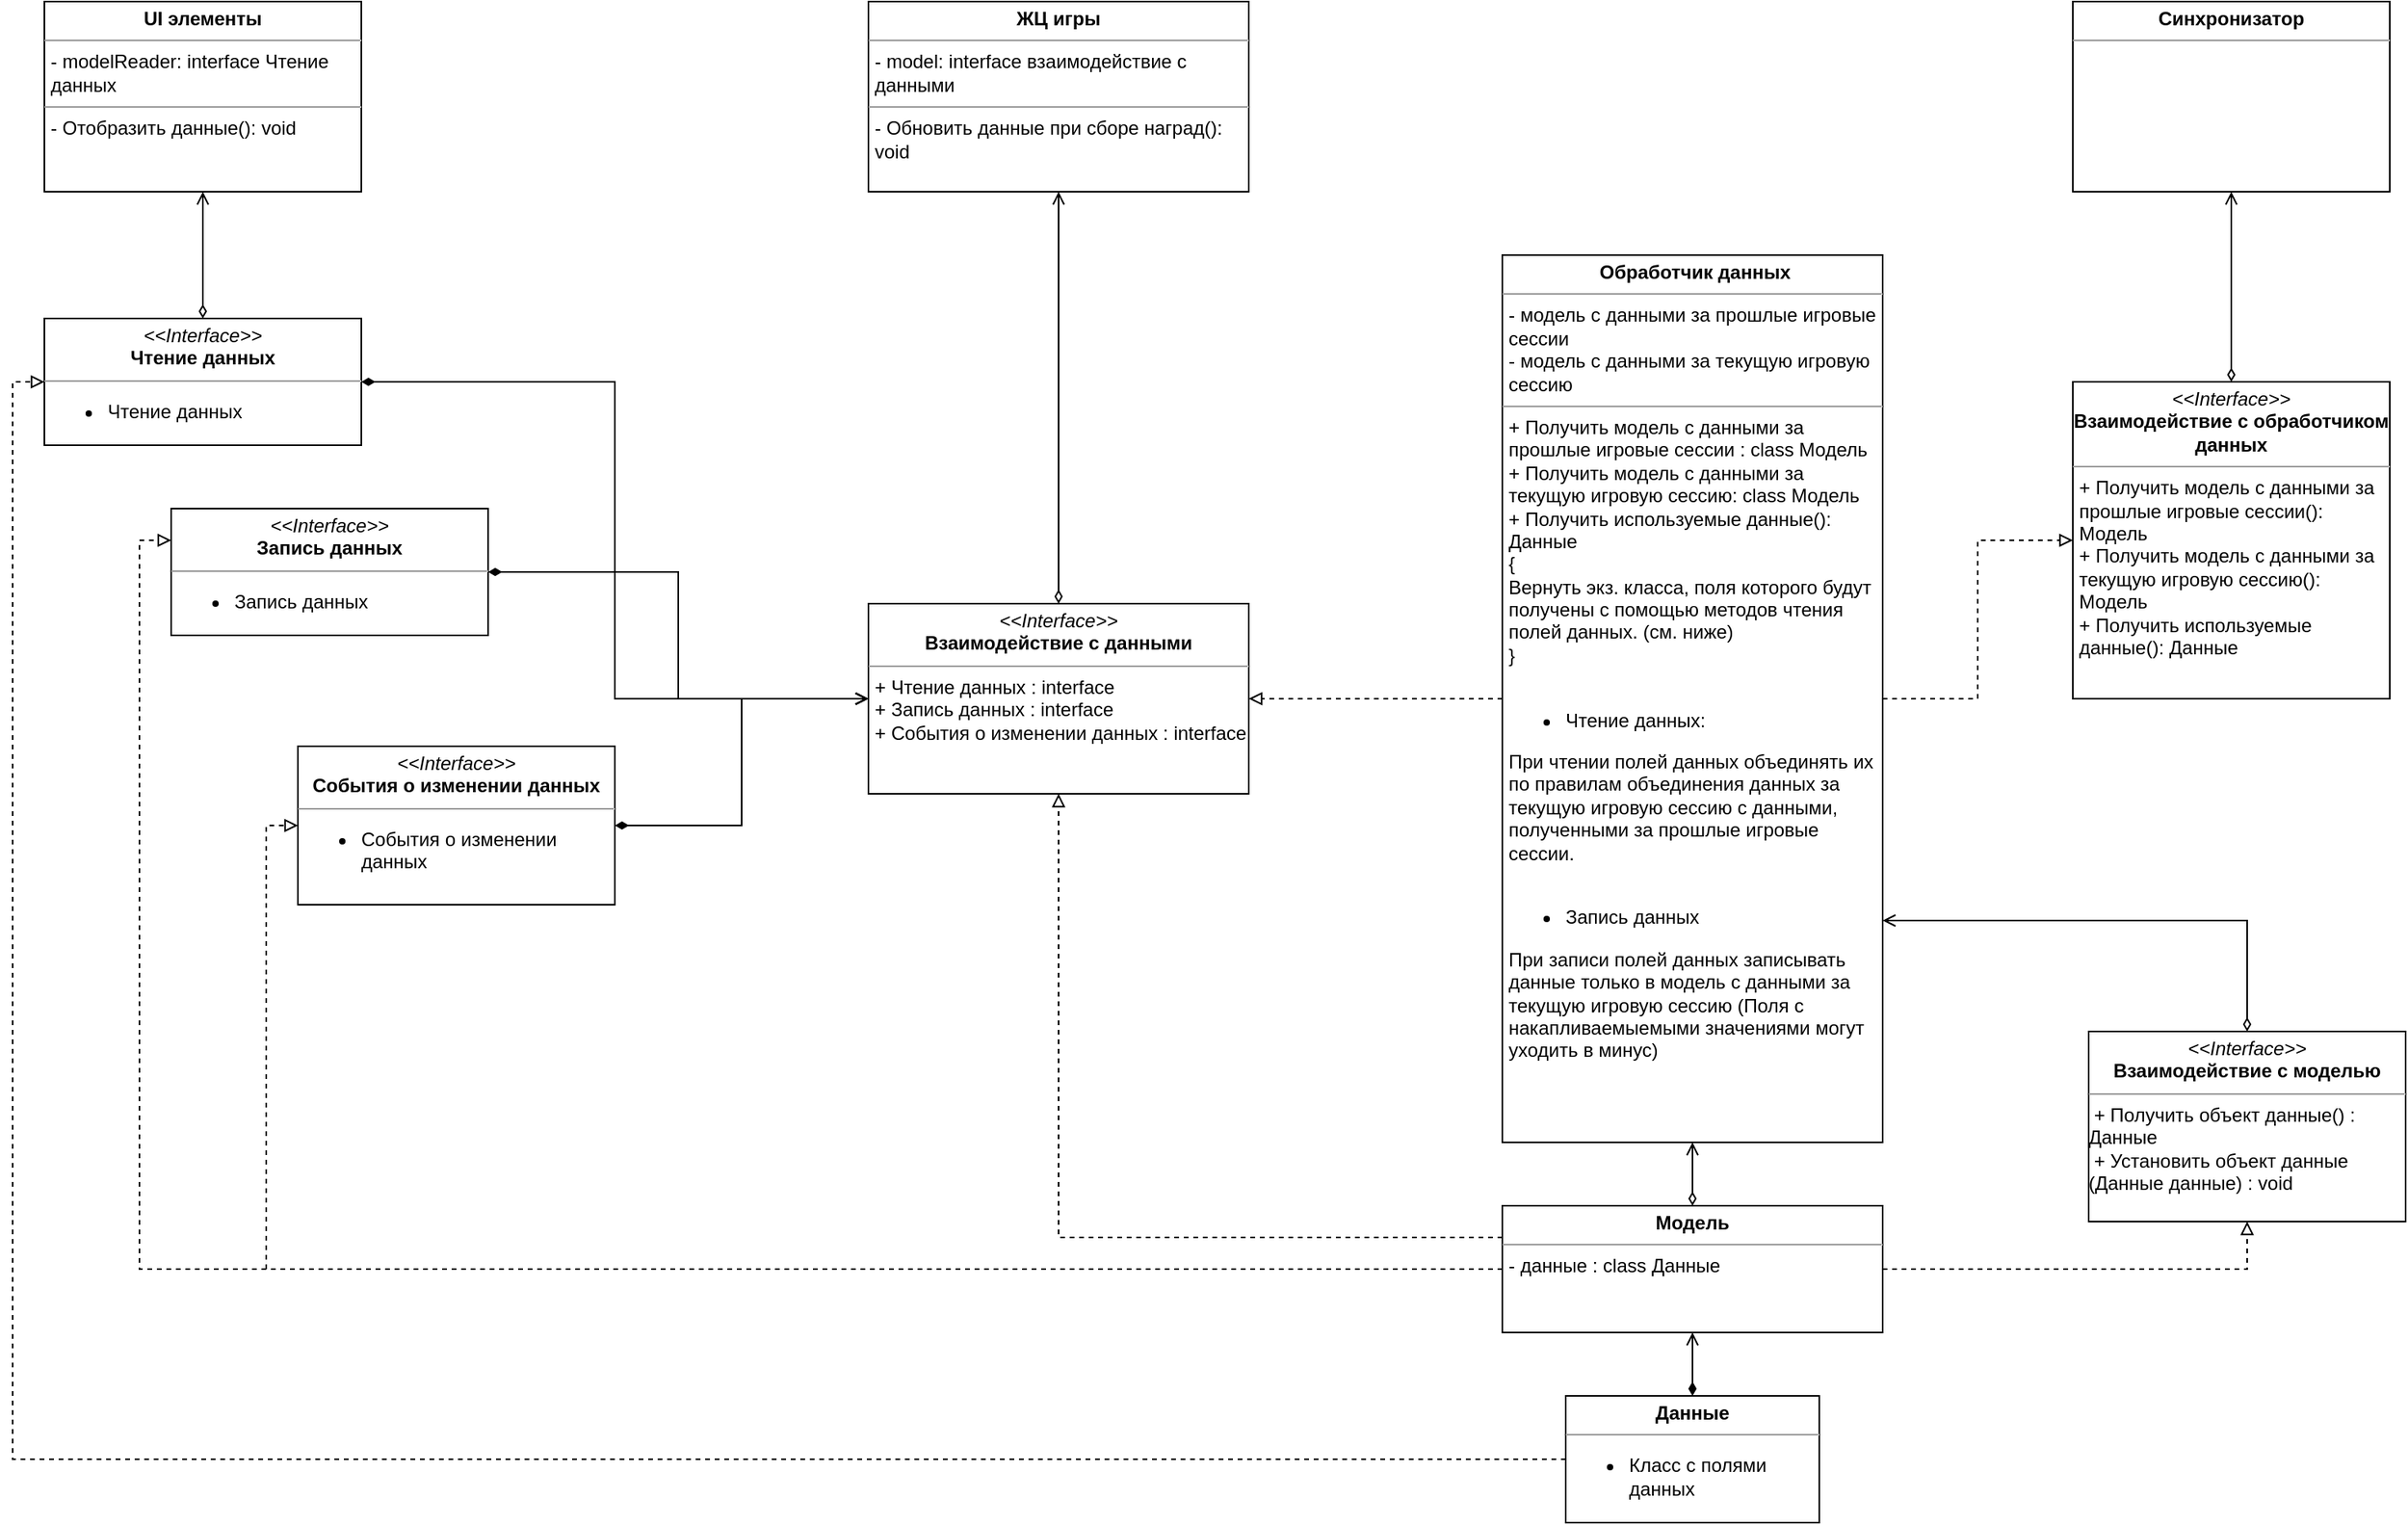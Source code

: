 <mxfile version="14.1.8" type="device"><diagram id="maa8xAjAnDpQ0KqKedxM" name="Page-1"><mxGraphModel dx="2692" dy="607" grid="1" gridSize="10" guides="1" tooltips="1" connect="1" arrows="1" fold="1" page="1" pageScale="1" pageWidth="827" pageHeight="1169" math="0" shadow="0"><root><mxCell id="0"/><mxCell id="1" parent="0"/><mxCell id="YBzx3935GgeBYoLELwdb-70" style="edgeStyle=orthogonalEdgeStyle;rounded=0;orthogonalLoop=1;jettySize=auto;html=1;exitX=0;exitY=0.5;exitDx=0;exitDy=0;entryX=0;entryY=0.5;entryDx=0;entryDy=0;startArrow=none;startFill=0;endArrow=block;endFill=0;fontSize=14;dashed=1;" parent="1" source="0_7En5gAfLmJ_o5Ms0eV-2" target="YBzx3935GgeBYoLELwdb-64" edge="1"><mxGeometry relative="1" as="geometry"/></mxCell><mxCell id="YBzx3935GgeBYoLELwdb-71" style="edgeStyle=orthogonalEdgeStyle;rounded=0;orthogonalLoop=1;jettySize=auto;html=1;exitX=0;exitY=0.5;exitDx=0;exitDy=0;entryX=0;entryY=0.5;entryDx=0;entryDy=0;dashed=1;startArrow=none;startFill=0;endArrow=block;endFill=0;fontSize=14;" parent="1" source="0_7En5gAfLmJ_o5Ms0eV-1" target="YBzx3935GgeBYoLELwdb-63" edge="1"><mxGeometry relative="1" as="geometry"/></mxCell><mxCell id="YBzx3935GgeBYoLELwdb-72" style="edgeStyle=orthogonalEdgeStyle;rounded=0;orthogonalLoop=1;jettySize=auto;html=1;exitX=0;exitY=0.5;exitDx=0;exitDy=0;entryX=0;entryY=0.25;entryDx=0;entryDy=0;dashed=1;startArrow=none;startFill=0;endArrow=block;endFill=0;fontSize=14;" parent="1" source="0_7En5gAfLmJ_o5Ms0eV-2" target="YBzx3935GgeBYoLELwdb-62" edge="1"><mxGeometry relative="1" as="geometry"/></mxCell><mxCell id="YBzx3935GgeBYoLELwdb-77" style="edgeStyle=orthogonalEdgeStyle;rounded=0;orthogonalLoop=1;jettySize=auto;html=1;exitX=1;exitY=0.5;exitDx=0;exitDy=0;entryX=0;entryY=0.5;entryDx=0;entryDy=0;dashed=1;startArrow=none;startFill=0;endArrow=block;endFill=0;fontSize=14;" parent="1" source="YBzx3935GgeBYoLELwdb-35" target="0_7En5gAfLmJ_o5Ms0eV-3" edge="1"><mxGeometry relative="1" as="geometry"/></mxCell><mxCell id="YBzx3935GgeBYoLELwdb-35" value="&lt;p style=&quot;margin: 0px ; margin-top: 4px ; text-align: center&quot;&gt;&lt;b&gt;&amp;nbsp;Обработчик данных&lt;/b&gt;&lt;/p&gt;&lt;hr size=&quot;1&quot;&gt;&lt;p style=&quot;margin: 0px 0px 0px 4px&quot;&gt;- модель&amp;nbsp;с данными за прошлые игровые сессии&lt;/p&gt;&lt;p style=&quot;margin: 0px 0px 0px 4px&quot;&gt;- модель с данными за текущую игровую сессию&lt;/p&gt;&lt;hr size=&quot;1&quot;&gt;&lt;p style=&quot;margin: 0px ; margin-left: 4px&quot;&gt;+ Получить модель с данными за прошлые игровые сессии : class Модель&lt;/p&gt;&lt;p style=&quot;margin: 0px ; margin-left: 4px&quot;&gt;+ Получить модель с данными за текущую игровую сессию: class Модель&lt;/p&gt;&lt;p style=&quot;margin: 0px ; margin-left: 4px&quot;&gt;+ Получить используемые данные(): Данные&lt;/p&gt;&lt;p style=&quot;margin: 0px ; margin-left: 4px&quot;&gt;{&lt;/p&gt;&lt;p style=&quot;margin: 0px ; margin-left: 4px&quot;&gt;Вернуть экз. класса, поля которого будут получены с помощью методов чтения полей данных. (см. ниже)&lt;/p&gt;&lt;p style=&quot;margin: 0px ; margin-left: 4px&quot;&gt;}&lt;/p&gt;&lt;p style=&quot;margin: 0px ; margin-left: 4px&quot;&gt;&lt;br&gt;&lt;/p&gt;&lt;p style=&quot;margin: 0px ; margin-left: 4px&quot;&gt;&lt;/p&gt;&lt;ul&gt;&lt;li&gt;Чтение данных:&lt;/li&gt;&lt;/ul&gt;&lt;p&gt;&lt;/p&gt;&lt;p style=&quot;margin: 0px ; margin-left: 4px&quot;&gt;При чтении полей данных объединять их по правилам объединения данных за текущую игровую сессию с данными, полученными за прошлые игровые сессии.&lt;br&gt;&lt;/p&gt;&lt;p style=&quot;margin: 0px ; margin-left: 4px&quot;&gt;&lt;br&gt;&lt;/p&gt;&lt;p style=&quot;margin: 0px ; margin-left: 4px&quot;&gt;&lt;/p&gt;&lt;ul&gt;&lt;li&gt;Запись данных&lt;/li&gt;&lt;/ul&gt;&lt;p&gt;&lt;/p&gt;&lt;p style=&quot;margin: 0px ; margin-left: 4px&quot;&gt;При записи полей данных записывать данные только в модель с данными за текущую игровую сессию (Поля с накапливаемыемыми значениями могут уходить в минус)&lt;/p&gt;" style="verticalAlign=top;align=left;overflow=fill;fontSize=12;fontFamily=Helvetica;html=1;whiteSpace=wrap;" parent="1" vertex="1"><mxGeometry x="-240" y="320" width="240" height="560" as="geometry"/></mxCell><mxCell id="YBzx3935GgeBYoLELwdb-38" style="edgeStyle=orthogonalEdgeStyle;rounded=0;orthogonalLoop=1;jettySize=auto;html=1;exitX=0.5;exitY=0;exitDx=0;exitDy=0;entryX=0.5;entryY=1;entryDx=0;entryDy=0;endArrow=open;endFill=0;fontSize=14;startArrow=diamondThin;startFill=1;" parent="1" source="0_7En5gAfLmJ_o5Ms0eV-1" target="0_7En5gAfLmJ_o5Ms0eV-2" edge="1"><mxGeometry relative="1" as="geometry"/></mxCell><mxCell id="YBzx3935GgeBYoLELwdb-48" style="edgeStyle=orthogonalEdgeStyle;rounded=0;orthogonalLoop=1;jettySize=auto;html=1;exitX=0.5;exitY=0;exitDx=0;exitDy=0;entryX=0.5;entryY=1;entryDx=0;entryDy=0;startArrow=diamondThin;startFill=0;endArrow=open;endFill=0;fontSize=14;" parent="1" source="YBzx3935GgeBYoLELwdb-63" target="mW_2tIWw9UFWNT3Ew00w-1" edge="1"><mxGeometry relative="1" as="geometry"/></mxCell><mxCell id="YBzx3935GgeBYoLELwdb-49" style="edgeStyle=orthogonalEdgeStyle;rounded=0;orthogonalLoop=1;jettySize=auto;html=1;exitX=0.5;exitY=0;exitDx=0;exitDy=0;entryX=0.5;entryY=1;entryDx=0;entryDy=0;startArrow=diamondThin;startFill=0;endArrow=open;endFill=0;fontSize=14;" parent="1" source="nsPHtIY0Uy-dsRU481MH-1" target="mW_2tIWw9UFWNT3Ew00w-2" edge="1"><mxGeometry relative="1" as="geometry"><mxPoint x="640" y="200" as="targetPoint"/><mxPoint x="-120" y="320" as="sourcePoint"/></mxGeometry></mxCell><mxCell id="YBzx3935GgeBYoLELwdb-54" value="&lt;p style=&quot;margin: 0px ; margin-top: 4px ; text-align: center&quot;&gt;&lt;b&gt;Синхронизатор&lt;/b&gt;&lt;/p&gt;&lt;hr size=&quot;1&quot;&gt;&lt;p style=&quot;margin: 0px ; margin-left: 4px&quot;&gt;&lt;br&gt;&lt;/p&gt;" style="verticalAlign=top;align=left;overflow=fill;fontSize=12;fontFamily=Helvetica;html=1;whiteSpace=wrap;" parent="1" vertex="1"><mxGeometry x="120" y="160" width="200" height="120" as="geometry"/></mxCell><mxCell id="YBzx3935GgeBYoLELwdb-68" style="edgeStyle=orthogonalEdgeStyle;rounded=0;orthogonalLoop=1;jettySize=auto;html=1;exitX=1;exitY=0.5;exitDx=0;exitDy=0;startArrow=diamondThin;startFill=1;endArrow=open;endFill=0;fontSize=14;entryX=0;entryY=0.5;entryDx=0;entryDy=0;" parent="1" source="YBzx3935GgeBYoLELwdb-62" target="nsPHtIY0Uy-dsRU481MH-1" edge="1"><mxGeometry relative="1" as="geometry"><mxPoint x="-240" y="380" as="targetPoint"/></mxGeometry></mxCell><mxCell id="YBzx3935GgeBYoLELwdb-62" value="&lt;p style=&quot;margin: 0px ; margin-top: 4px ; text-align: center&quot;&gt;&lt;i&gt;&amp;lt;&amp;lt;Interface&amp;gt;&amp;gt;&lt;/i&gt;&lt;br&gt;&lt;b&gt;Запись данных&lt;/b&gt;&lt;/p&gt;&lt;hr size=&quot;1&quot;&gt;&lt;p style=&quot;margin: 0px 0px 0px 4px&quot;&gt;&lt;/p&gt;&lt;ul&gt;&lt;li&gt;Запись данных&lt;/li&gt;&lt;/ul&gt;&lt;p&gt;&lt;/p&gt;" style="verticalAlign=top;align=left;overflow=fill;fontSize=12;fontFamily=Helvetica;html=1;whiteSpace=wrap;" parent="1" vertex="1"><mxGeometry x="-1080" y="480" width="200" height="80" as="geometry"/></mxCell><mxCell id="YBzx3935GgeBYoLELwdb-63" value="&lt;p style=&quot;margin: 0px ; margin-top: 4px ; text-align: center&quot;&gt;&lt;i&gt;&amp;lt;&amp;lt;Interface&amp;gt;&amp;gt;&lt;/i&gt;&lt;br&gt;&lt;b&gt;Чтение данных&lt;/b&gt;&lt;/p&gt;&lt;hr size=&quot;1&quot;&gt;&lt;p style=&quot;margin: 0px 0px 0px 4px&quot;&gt;&lt;/p&gt;&lt;ul&gt;&lt;li&gt;&lt;span&gt;Чтение данных&lt;/span&gt;&lt;br&gt;&lt;/li&gt;&lt;/ul&gt;&lt;p&gt;&lt;/p&gt;" style="verticalAlign=top;align=left;overflow=fill;fontSize=12;fontFamily=Helvetica;html=1;whiteSpace=wrap;" parent="1" vertex="1"><mxGeometry x="-1160" y="360" width="200" height="80" as="geometry"/></mxCell><mxCell id="YBzx3935GgeBYoLELwdb-65" style="edgeStyle=orthogonalEdgeStyle;rounded=0;orthogonalLoop=1;jettySize=auto;html=1;exitX=1;exitY=0.5;exitDx=0;exitDy=0;entryX=0;entryY=0.5;entryDx=0;entryDy=0;startArrow=diamondThin;startFill=1;endArrow=open;endFill=0;fontSize=14;" parent="1" source="YBzx3935GgeBYoLELwdb-64" target="nsPHtIY0Uy-dsRU481MH-1" edge="1"><mxGeometry relative="1" as="geometry"><mxPoint x="-240" y="380" as="targetPoint"/></mxGeometry></mxCell><mxCell id="YBzx3935GgeBYoLELwdb-64" value="&lt;p style=&quot;margin: 0px ; margin-top: 4px ; text-align: center&quot;&gt;&lt;i&gt;&amp;lt;&amp;lt;Interface&amp;gt;&amp;gt;&lt;/i&gt;&lt;br&gt;&lt;b&gt;События о изменении данных&lt;/b&gt;&lt;/p&gt;&lt;hr size=&quot;1&quot;&gt;&lt;p style=&quot;margin: 0px 0px 0px 4px&quot;&gt;&lt;/p&gt;&lt;ul&gt;&lt;li&gt;События о изменении данных&lt;/li&gt;&lt;/ul&gt;&lt;p&gt;&lt;/p&gt;" style="verticalAlign=top;align=left;overflow=fill;fontSize=12;fontFamily=Helvetica;html=1;whiteSpace=wrap;" parent="1" vertex="1"><mxGeometry x="-1000" y="630" width="200" height="100" as="geometry"/></mxCell><mxCell id="YBzx3935GgeBYoLELwdb-73" value="&lt;p style=&quot;margin: 0px ; margin-top: 4px ; text-align: center&quot;&gt;&lt;i&gt;&amp;lt;&amp;lt;Interface&amp;gt;&amp;gt;&lt;/i&gt;&lt;br&gt;&lt;b&gt;Взаимодействие с моделью&lt;/b&gt;&lt;/p&gt;&lt;hr size=&quot;1&quot;&gt;&lt;p style=&quot;margin: 0px ; margin-left: 4px&quot;&gt;&lt;/p&gt;&lt;span&gt;&amp;nbsp;+ Получить объект данные() :&amp;nbsp; Данные&lt;/span&gt;&lt;br&gt;&lt;span&gt;&amp;nbsp;+ Установить объект данные (Данные данные) : void&lt;/span&gt;&lt;br&gt;&lt;p&gt;&lt;/p&gt;" style="verticalAlign=top;align=left;overflow=fill;fontSize=12;fontFamily=Helvetica;html=1;whiteSpace=wrap;" parent="1" vertex="1"><mxGeometry x="130" y="810" width="200" height="120" as="geometry"/></mxCell><mxCell id="YBzx3935GgeBYoLELwdb-78" style="edgeStyle=orthogonalEdgeStyle;rounded=0;orthogonalLoop=1;jettySize=auto;html=1;exitX=0.5;exitY=0;exitDx=0;exitDy=0;entryX=1;entryY=0.75;entryDx=0;entryDy=0;startArrow=diamondThin;startFill=0;endArrow=open;endFill=0;fontSize=14;" parent="1" source="YBzx3935GgeBYoLELwdb-73" target="YBzx3935GgeBYoLELwdb-35" edge="1"><mxGeometry relative="1" as="geometry"><mxPoint x="790.0" y="480" as="sourcePoint"/><mxPoint x="630.0" y="410.0" as="targetPoint"/></mxGeometry></mxCell><mxCell id="YBzx3935GgeBYoLELwdb-81" style="edgeStyle=orthogonalEdgeStyle;rounded=0;orthogonalLoop=1;jettySize=auto;html=1;exitX=1;exitY=0.5;exitDx=0;exitDy=0;startArrow=diamondThin;startFill=1;endArrow=open;endFill=0;fontSize=14;entryX=0;entryY=0.5;entryDx=0;entryDy=0;" parent="1" source="YBzx3935GgeBYoLELwdb-63" target="nsPHtIY0Uy-dsRU481MH-1" edge="1"><mxGeometry relative="1" as="geometry"><mxPoint x="-240" y="380" as="targetPoint"/><mxPoint x="-330.0" y="190" as="sourcePoint"/></mxGeometry></mxCell><mxCell id="mW_2tIWw9UFWNT3Ew00w-1" value="&lt;p style=&quot;margin: 0px ; margin-top: 4px ; text-align: center&quot;&gt;&lt;b&gt;UI элементы&lt;/b&gt;&lt;br&gt;&lt;/p&gt;&lt;hr size=&quot;1&quot;&gt;&lt;p style=&quot;margin: 0px ; margin-left: 4px&quot;&gt;- modelReader: interface Чтение данных&lt;br&gt;&lt;/p&gt;&lt;hr size=&quot;1&quot;&gt;&lt;p style=&quot;margin: 0px ; margin-left: 4px&quot;&gt;- Отобразить данные(): void&lt;br&gt;&lt;/p&gt;" style="verticalAlign=top;align=left;overflow=fill;fontSize=12;fontFamily=Helvetica;html=1;whiteSpace=wrap;" parent="1" vertex="1"><mxGeometry x="-1160" y="160" width="200" height="120" as="geometry"/></mxCell><mxCell id="mW_2tIWw9UFWNT3Ew00w-2" value="&lt;p style=&quot;margin: 0px ; margin-top: 4px ; text-align: center&quot;&gt;&lt;b&gt;ЖЦ игры&lt;/b&gt;&lt;br&gt;&lt;/p&gt;&lt;hr size=&quot;1&quot;&gt;&lt;p style=&quot;margin: 0px ; margin-left: 4px&quot;&gt;- model: interface взаимодействие с данными&lt;br&gt;&lt;/p&gt;&lt;hr size=&quot;1&quot;&gt;&lt;p style=&quot;margin: 0px ; margin-left: 4px&quot;&gt;- Обновить данные при сборе наград(): void&lt;br&gt;&lt;/p&gt;" style="verticalAlign=top;align=left;overflow=fill;fontSize=12;fontFamily=Helvetica;html=1;whiteSpace=wrap;" parent="1" vertex="1"><mxGeometry x="-640" y="160" width="240" height="120" as="geometry"/></mxCell><mxCell id="nsPHtIY0Uy-dsRU481MH-1" value="&lt;p style=&quot;margin: 0px ; margin-top: 4px ; text-align: center&quot;&gt;&lt;/p&gt;&lt;p style=&quot;margin: 4px 0px 0px ; text-align: center&quot;&gt;&lt;i&gt;&amp;lt;&amp;lt;Interface&amp;gt;&amp;gt;&lt;/i&gt;&lt;br&gt;&lt;b&gt;Взаимодействие с данными&lt;/b&gt;&lt;/p&gt;&lt;hr size=&quot;1&quot;&gt;&lt;p style=&quot;margin: 0px ; margin-left: 4px&quot;&gt;+ Чтение данных : interface&lt;/p&gt;&lt;p style=&quot;margin: 0px ; margin-left: 4px&quot;&gt;+ Запись данных : interface&lt;/p&gt;&lt;p style=&quot;margin: 0px ; margin-left: 4px&quot;&gt;+ События о изменении данных : i&lt;span&gt;nterface&lt;/span&gt;&lt;/p&gt;" style="verticalAlign=top;align=left;overflow=fill;fontSize=12;fontFamily=Helvetica;html=1;whiteSpace=wrap;" parent="1" vertex="1"><mxGeometry x="-640" y="540" width="240" height="120" as="geometry"/></mxCell><mxCell id="0_7En5gAfLmJ_o5Ms0eV-1" value="&lt;p style=&quot;margin: 0px ; margin-top: 4px ; text-align: center&quot;&gt;&lt;b&gt;Данные&lt;/b&gt;&lt;/p&gt;&lt;hr size=&quot;1&quot;&gt;&lt;p style=&quot;margin: 0px ; margin-left: 4px&quot;&gt;&lt;ul&gt;&lt;li&gt;Класс с полями данных&lt;/li&gt;&lt;/ul&gt;&lt;/p&gt;" style="verticalAlign=top;align=left;overflow=fill;fontSize=12;fontFamily=Helvetica;html=1;whiteSpace=wrap;" parent="1" vertex="1"><mxGeometry x="-200" y="1040" width="160" height="80" as="geometry"/></mxCell><mxCell id="0_7En5gAfLmJ_o5Ms0eV-2" value="&lt;p style=&quot;margin: 0px ; margin-top: 4px ; text-align: center&quot;&gt;&lt;b&gt;Модель&lt;/b&gt;&lt;/p&gt;&lt;hr size=&quot;1&quot;&gt;&lt;p style=&quot;margin: 0px ; margin-left: 4px&quot;&gt;- данные : class Данные&lt;/p&gt;" style="verticalAlign=top;align=left;overflow=fill;fontSize=12;fontFamily=Helvetica;html=1;whiteSpace=wrap;" parent="1" vertex="1"><mxGeometry x="-240" y="920" width="240" height="80" as="geometry"/></mxCell><mxCell id="0_7En5gAfLmJ_o5Ms0eV-3" value="&lt;p style=&quot;margin: 0px ; margin-top: 4px ; text-align: center&quot;&gt;&lt;i&gt;&amp;lt;&amp;lt;Interface&amp;gt;&amp;gt;&lt;/i&gt;&lt;br&gt;&lt;b&gt;Взаимодействие с обработчиком данных&lt;/b&gt;&lt;/p&gt;&lt;hr size=&quot;1&quot;&gt;&lt;p style=&quot;margin: 0px 0px 0px 4px&quot;&gt;+ Получить модель с данными за прошлые игровые сессии(): Модель&lt;/p&gt;&lt;p style=&quot;margin: 0px 0px 0px 4px&quot;&gt;+ Получить модель с данными за текущую игровую сессию(): Модель&lt;/p&gt;&lt;p style=&quot;margin: 0px 0px 0px 4px&quot;&gt;+ Получить используемые данные(): Данные&lt;/p&gt;&lt;br&gt;&lt;p&gt;&lt;/p&gt;" style="verticalAlign=top;align=left;overflow=fill;fontSize=12;fontFamily=Helvetica;html=1;whiteSpace=wrap;" parent="1" vertex="1"><mxGeometry x="120" y="400" width="200" height="200" as="geometry"/></mxCell><mxCell id="0_7En5gAfLmJ_o5Ms0eV-5" style="edgeStyle=orthogonalEdgeStyle;rounded=0;orthogonalLoop=1;jettySize=auto;html=1;exitX=1;exitY=0.5;exitDx=0;exitDy=0;entryX=0.5;entryY=1;entryDx=0;entryDy=0;dashed=1;startArrow=none;startFill=0;endArrow=block;endFill=0;fontSize=14;" parent="1" source="0_7En5gAfLmJ_o5Ms0eV-2" target="YBzx3935GgeBYoLELwdb-73" edge="1"><mxGeometry relative="1" as="geometry"><mxPoint x="10" y="730.0" as="sourcePoint"/><mxPoint x="140" y="800" as="targetPoint"/></mxGeometry></mxCell><mxCell id="0_7En5gAfLmJ_o5Ms0eV-6" style="edgeStyle=orthogonalEdgeStyle;rounded=0;orthogonalLoop=1;jettySize=auto;html=1;entryX=0.5;entryY=1;entryDx=0;entryDy=0;startArrow=diamondThin;startFill=0;endArrow=open;endFill=0;fontSize=14;exitX=0.5;exitY=0;exitDx=0;exitDy=0;" parent="1" source="0_7En5gAfLmJ_o5Ms0eV-2" target="YBzx3935GgeBYoLELwdb-35" edge="1"><mxGeometry relative="1" as="geometry"><mxPoint x="-350" y="830" as="targetPoint"/><mxPoint x="-210" y="920" as="sourcePoint"/></mxGeometry></mxCell><mxCell id="0_7En5gAfLmJ_o5Ms0eV-9" style="edgeStyle=orthogonalEdgeStyle;rounded=0;orthogonalLoop=1;jettySize=auto;html=1;entryX=0.5;entryY=1;entryDx=0;entryDy=0;fontSize=14;endArrow=block;endFill=0;dashed=1;exitX=0;exitY=0.25;exitDx=0;exitDy=0;" parent="1" source="0_7En5gAfLmJ_o5Ms0eV-2" target="nsPHtIY0Uy-dsRU481MH-1" edge="1"><mxGeometry relative="1" as="geometry"><mxPoint x="-110" y="520" as="targetPoint"/><mxPoint x="-110" y="570" as="sourcePoint"/></mxGeometry></mxCell><mxCell id="0_7En5gAfLmJ_o5Ms0eV-10" style="edgeStyle=orthogonalEdgeStyle;rounded=0;orthogonalLoop=1;jettySize=auto;html=1;exitX=0.5;exitY=0;exitDx=0;exitDy=0;entryX=0.5;entryY=1;entryDx=0;entryDy=0;startArrow=diamondThin;startFill=0;endArrow=open;endFill=0;fontSize=14;" parent="1" source="0_7En5gAfLmJ_o5Ms0eV-3" target="YBzx3935GgeBYoLELwdb-54" edge="1"><mxGeometry relative="1" as="geometry"><mxPoint x="230.0" y="850" as="sourcePoint"/><mxPoint x="10.0" y="810.0" as="targetPoint"/></mxGeometry></mxCell><mxCell id="mDLNsedlr2xnxF1dr8hK-1" style="edgeStyle=orthogonalEdgeStyle;rounded=0;orthogonalLoop=1;jettySize=auto;html=1;entryX=1;entryY=0.5;entryDx=0;entryDy=0;fontSize=14;endArrow=block;endFill=0;dashed=1;exitX=0;exitY=0.5;exitDx=0;exitDy=0;" edge="1" parent="1" source="YBzx3935GgeBYoLELwdb-35" target="nsPHtIY0Uy-dsRU481MH-1"><mxGeometry relative="1" as="geometry"><mxPoint x="-510" y="630" as="targetPoint"/><mxPoint x="-230" y="950" as="sourcePoint"/></mxGeometry></mxCell></root></mxGraphModel></diagram></mxfile>